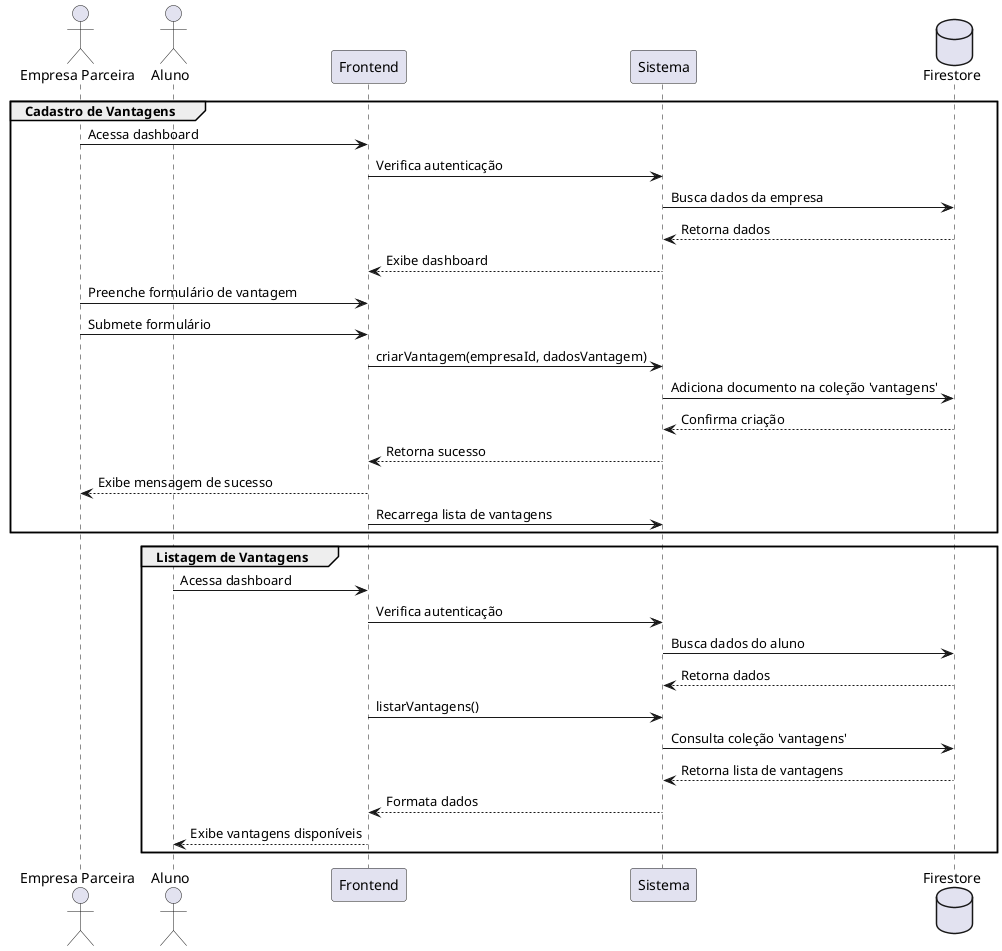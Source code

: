 @startuml
actor "Empresa Parceira" as Empresa
actor "Aluno" as Aluno
participant "Frontend" as UI
participant "Sistema" as System
database "Firestore" as DB

' Cadastro de Vantagens (Empresa)
group Cadastro de Vantagens
    Empresa -> UI: Acessa dashboard
    UI -> System: Verifica autenticação
    System -> DB: Busca dados da empresa
    DB --> System: Retorna dados
    System --> UI: Exibe dashboard
    
    Empresa -> UI: Preenche formulário de vantagem
    Empresa -> UI: Submete formulário
    UI -> System: criarVantagem(empresaId, dadosVantagem)
    System -> DB: Adiciona documento na coleção 'vantagens'
    DB --> System: Confirma criação
    System --> UI: Retorna sucesso
    UI --> Empresa: Exibe mensagem de sucesso
    UI -> System: Recarrega lista de vantagens
end

' Listagem de Vantagens (Aluno)
group Listagem de Vantagens
    Aluno -> UI: Acessa dashboard
    UI -> System: Verifica autenticação
    System -> DB: Busca dados do aluno
    DB --> System: Retorna dados
    
    UI -> System: listarVantagens()
    System -> DB: Consulta coleção 'vantagens'
    DB --> System: Retorna lista de vantagens
    System --> UI: Formata dados
    UI --> Aluno: Exibe vantagens disponíveis
end

@enduml
